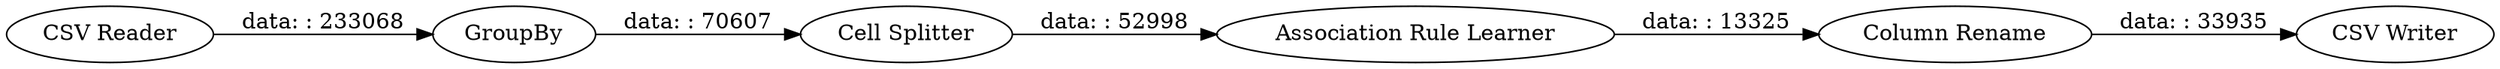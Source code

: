 digraph {
	"553087658818284593_2" [label=GroupBy]
	"553087658818284593_5" [label="Column Rename"]
	"553087658818284593_3" [label="Cell Splitter"]
	"553087658818284593_4" [label="Association Rule Learner"]
	"553087658818284593_1" [label="CSV Reader"]
	"553087658818284593_6" [label="CSV Writer"]
	"553087658818284593_4" -> "553087658818284593_5" [label="data: : 13325"]
	"553087658818284593_1" -> "553087658818284593_2" [label="data: : 233068"]
	"553087658818284593_2" -> "553087658818284593_3" [label="data: : 70607"]
	"553087658818284593_3" -> "553087658818284593_4" [label="data: : 52998"]
	"553087658818284593_5" -> "553087658818284593_6" [label="data: : 33935"]
	rankdir=LR
}
